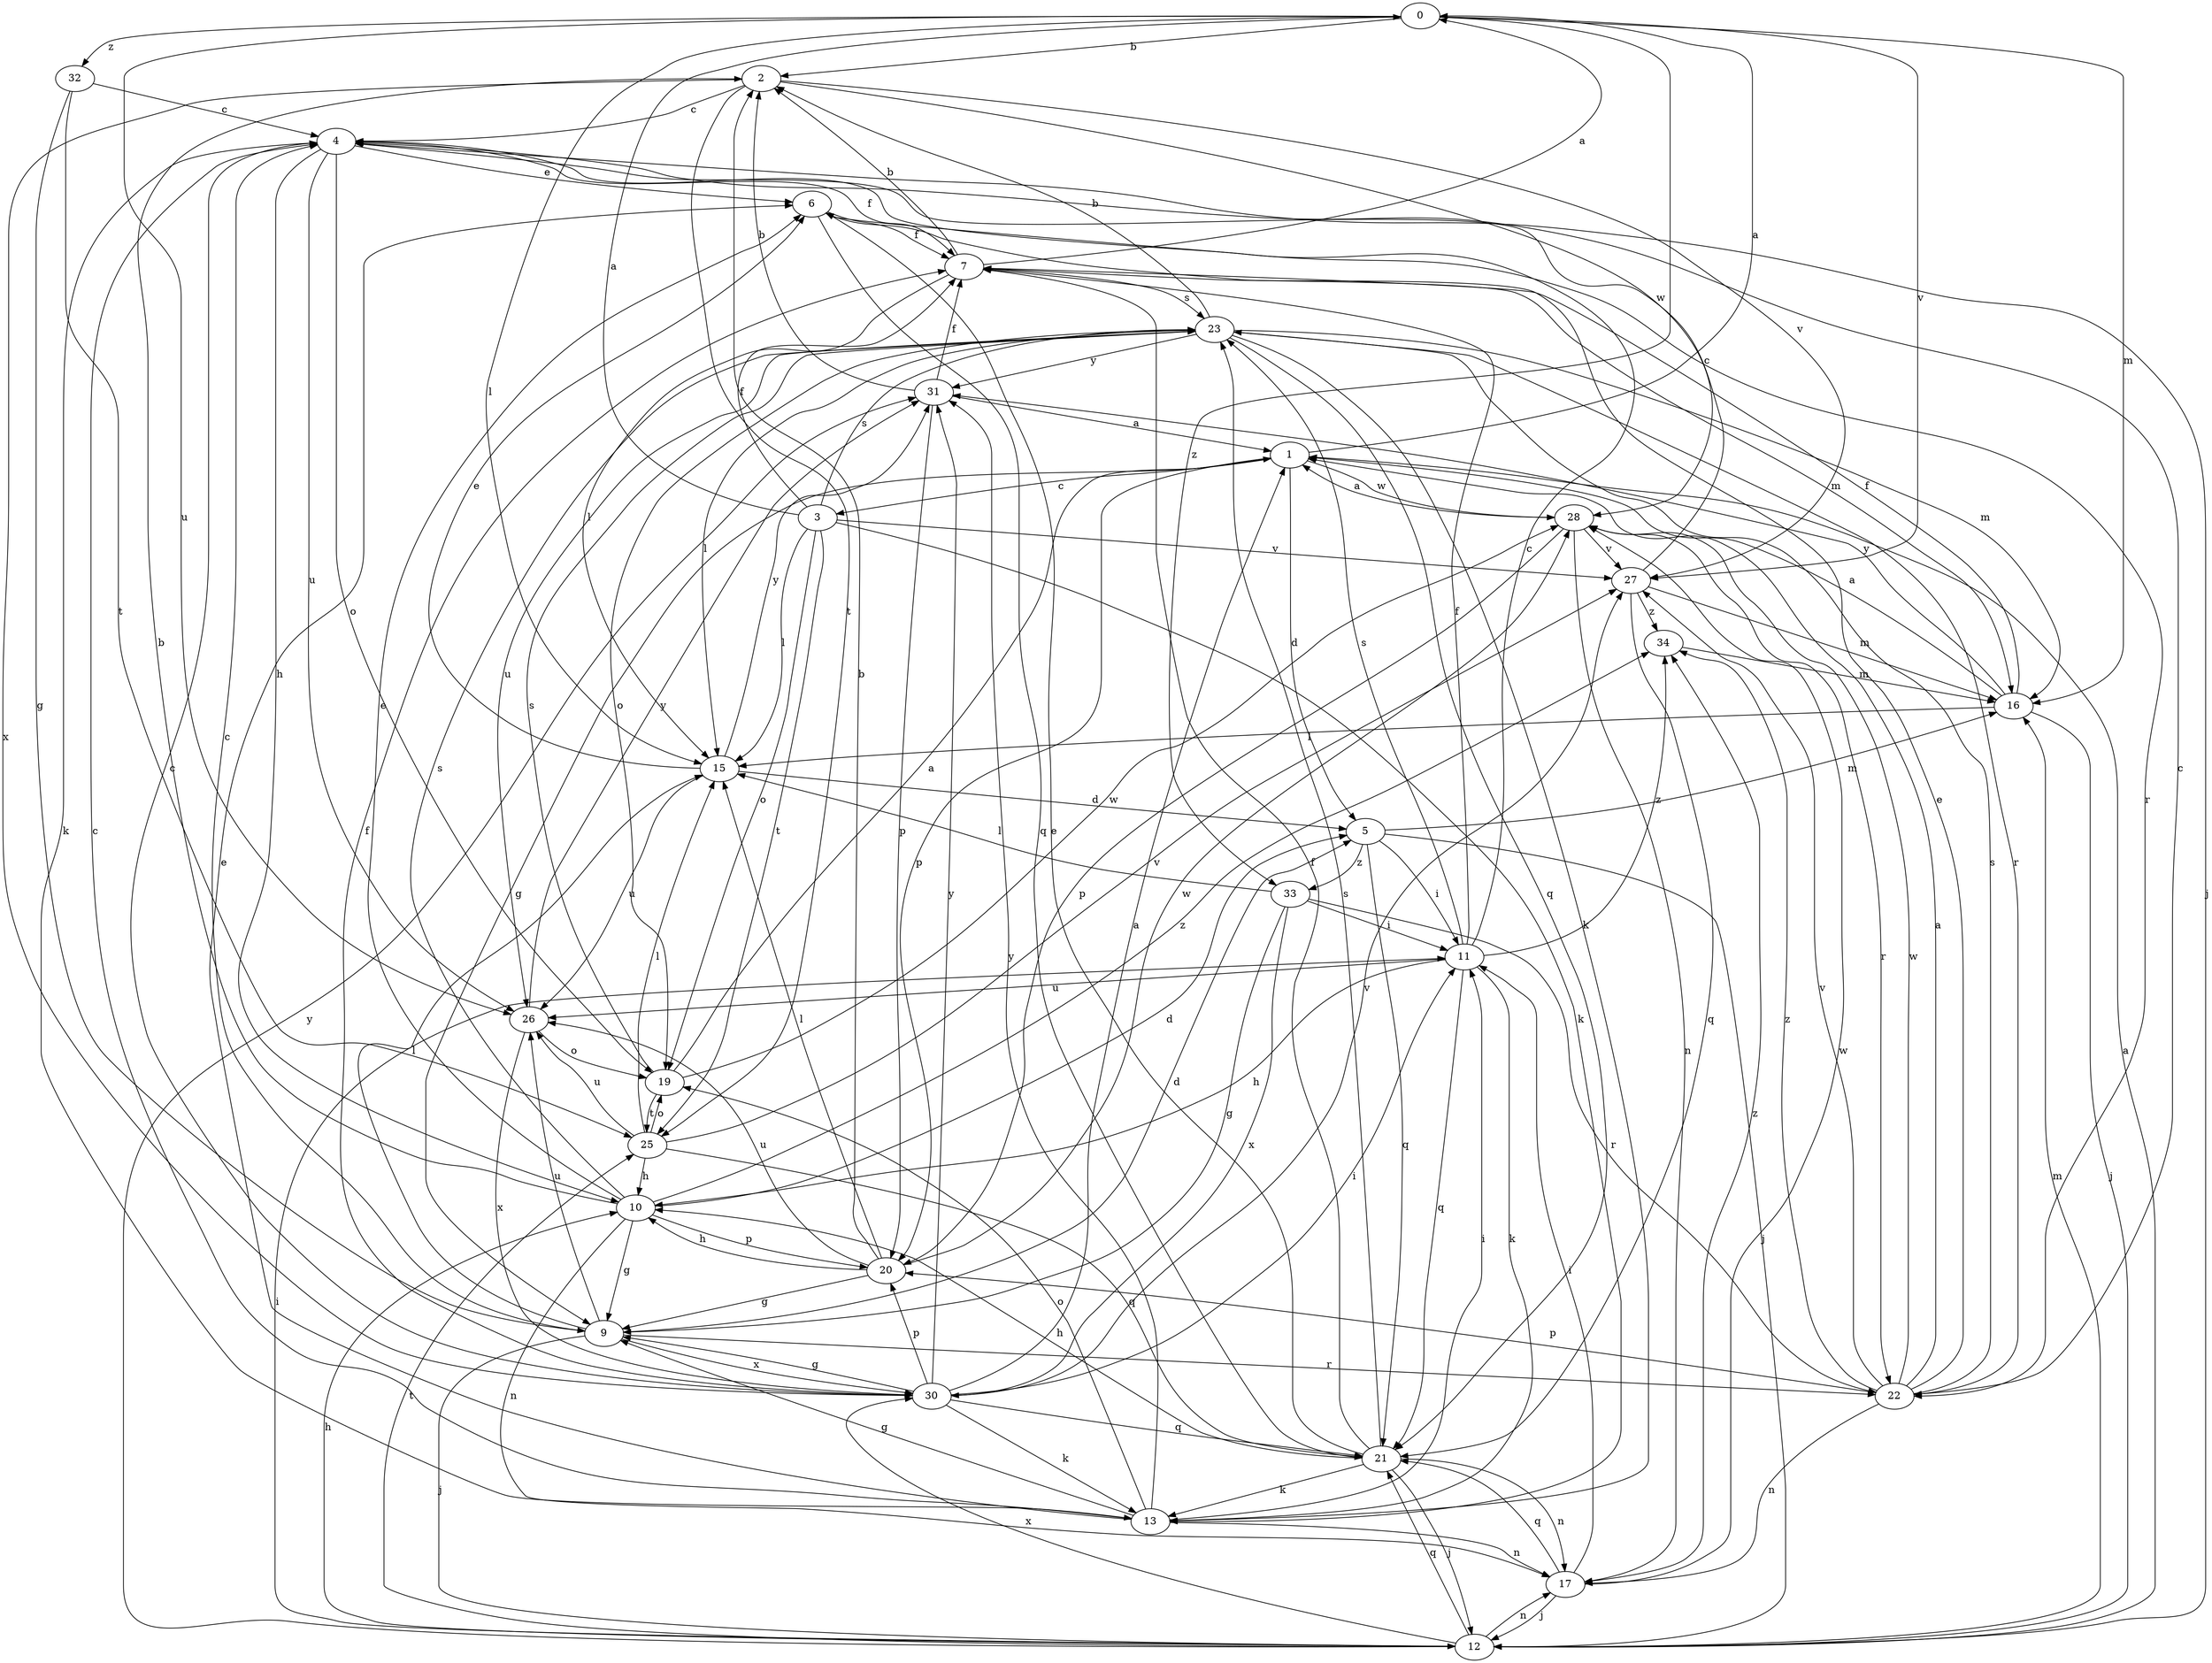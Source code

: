 strict digraph  {
0;
1;
2;
3;
4;
5;
6;
7;
9;
10;
11;
12;
13;
15;
16;
17;
19;
20;
21;
22;
23;
25;
26;
27;
28;
30;
31;
32;
33;
34;
0 -> 2  [label=b];
0 -> 15  [label=l];
0 -> 16  [label=m];
0 -> 26  [label=u];
0 -> 27  [label=v];
0 -> 32  [label=z];
0 -> 33  [label=z];
1 -> 0  [label=a];
1 -> 3  [label=c];
1 -> 5  [label=d];
1 -> 9  [label=g];
1 -> 20  [label=p];
1 -> 28  [label=w];
2 -> 4  [label=c];
2 -> 25  [label=t];
2 -> 27  [label=v];
2 -> 28  [label=w];
2 -> 30  [label=x];
3 -> 0  [label=a];
3 -> 7  [label=f];
3 -> 13  [label=k];
3 -> 15  [label=l];
3 -> 19  [label=o];
3 -> 23  [label=s];
3 -> 25  [label=t];
3 -> 27  [label=v];
4 -> 6  [label=e];
4 -> 7  [label=f];
4 -> 10  [label=h];
4 -> 12  [label=j];
4 -> 13  [label=k];
4 -> 19  [label=o];
4 -> 26  [label=u];
5 -> 11  [label=i];
5 -> 12  [label=j];
5 -> 16  [label=m];
5 -> 21  [label=q];
5 -> 33  [label=z];
6 -> 7  [label=f];
6 -> 21  [label=q];
6 -> 22  [label=r];
7 -> 0  [label=a];
7 -> 2  [label=b];
7 -> 15  [label=l];
7 -> 16  [label=m];
7 -> 23  [label=s];
9 -> 4  [label=c];
9 -> 5  [label=d];
9 -> 12  [label=j];
9 -> 15  [label=l];
9 -> 22  [label=r];
9 -> 26  [label=u];
9 -> 30  [label=x];
10 -> 2  [label=b];
10 -> 5  [label=d];
10 -> 6  [label=e];
10 -> 9  [label=g];
10 -> 17  [label=n];
10 -> 20  [label=p];
10 -> 23  [label=s];
10 -> 34  [label=z];
11 -> 4  [label=c];
11 -> 7  [label=f];
11 -> 10  [label=h];
11 -> 13  [label=k];
11 -> 21  [label=q];
11 -> 23  [label=s];
11 -> 26  [label=u];
11 -> 34  [label=z];
12 -> 1  [label=a];
12 -> 10  [label=h];
12 -> 11  [label=i];
12 -> 16  [label=m];
12 -> 17  [label=n];
12 -> 21  [label=q];
12 -> 25  [label=t];
12 -> 30  [label=x];
12 -> 31  [label=y];
13 -> 4  [label=c];
13 -> 6  [label=e];
13 -> 9  [label=g];
13 -> 11  [label=i];
13 -> 17  [label=n];
13 -> 19  [label=o];
13 -> 31  [label=y];
15 -> 5  [label=d];
15 -> 6  [label=e];
15 -> 26  [label=u];
15 -> 31  [label=y];
16 -> 1  [label=a];
16 -> 7  [label=f];
16 -> 12  [label=j];
16 -> 15  [label=l];
16 -> 31  [label=y];
17 -> 11  [label=i];
17 -> 12  [label=j];
17 -> 21  [label=q];
17 -> 28  [label=w];
17 -> 34  [label=z];
19 -> 1  [label=a];
19 -> 23  [label=s];
19 -> 25  [label=t];
19 -> 28  [label=w];
20 -> 2  [label=b];
20 -> 9  [label=g];
20 -> 10  [label=h];
20 -> 15  [label=l];
20 -> 26  [label=u];
20 -> 28  [label=w];
21 -> 6  [label=e];
21 -> 7  [label=f];
21 -> 10  [label=h];
21 -> 12  [label=j];
21 -> 13  [label=k];
21 -> 17  [label=n];
21 -> 23  [label=s];
22 -> 1  [label=a];
22 -> 4  [label=c];
22 -> 6  [label=e];
22 -> 17  [label=n];
22 -> 20  [label=p];
22 -> 23  [label=s];
22 -> 27  [label=v];
22 -> 28  [label=w];
22 -> 34  [label=z];
23 -> 2  [label=b];
23 -> 13  [label=k];
23 -> 15  [label=l];
23 -> 16  [label=m];
23 -> 19  [label=o];
23 -> 21  [label=q];
23 -> 22  [label=r];
23 -> 26  [label=u];
23 -> 31  [label=y];
25 -> 10  [label=h];
25 -> 15  [label=l];
25 -> 19  [label=o];
25 -> 21  [label=q];
25 -> 26  [label=u];
25 -> 27  [label=v];
26 -> 19  [label=o];
26 -> 30  [label=x];
26 -> 31  [label=y];
27 -> 4  [label=c];
27 -> 16  [label=m];
27 -> 21  [label=q];
27 -> 34  [label=z];
28 -> 1  [label=a];
28 -> 17  [label=n];
28 -> 20  [label=p];
28 -> 22  [label=r];
28 -> 27  [label=v];
30 -> 1  [label=a];
30 -> 4  [label=c];
30 -> 7  [label=f];
30 -> 9  [label=g];
30 -> 11  [label=i];
30 -> 13  [label=k];
30 -> 20  [label=p];
30 -> 21  [label=q];
30 -> 27  [label=v];
30 -> 31  [label=y];
31 -> 1  [label=a];
31 -> 2  [label=b];
31 -> 7  [label=f];
31 -> 20  [label=p];
32 -> 4  [label=c];
32 -> 9  [label=g];
32 -> 25  [label=t];
33 -> 9  [label=g];
33 -> 11  [label=i];
33 -> 15  [label=l];
33 -> 22  [label=r];
33 -> 30  [label=x];
34 -> 16  [label=m];
}
